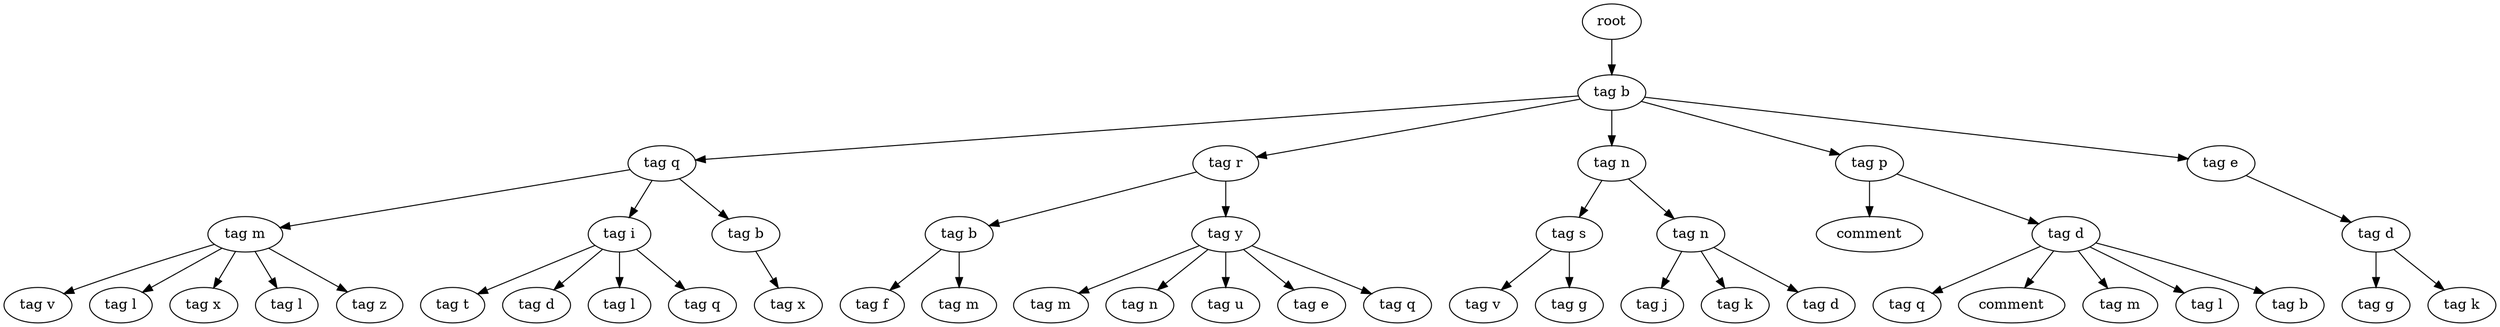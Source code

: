 digraph Tree{
0[label="root"];
0->00
00[label="tag b"];
00->000
000[label="tag q"];
000->0000
0000[label="tag m"];
0000->00000
00000[label="tag v"];
0000->00001
00001[label="tag l"];
0000->00002
00002[label="tag x"];
0000->00003
00003[label="tag l"];
0000->00004
00004[label="tag z"];
000->0001
0001[label="tag i"];
0001->00010
00010[label="tag t"];
0001->00011
00011[label="tag d"];
0001->00012
00012[label="tag l"];
0001->00013
00013[label="tag q"];
000->0002
0002[label="tag b"];
0002->00020
00020[label="tag x"];
00->001
001[label="tag r"];
001->0010
0010[label="tag b"];
0010->00100
00100[label="tag f"];
0010->00101
00101[label="tag m"];
001->0011
0011[label="tag y"];
0011->00110
00110[label="tag m"];
0011->00111
00111[label="tag n"];
0011->00112
00112[label="tag u"];
0011->00113
00113[label="tag e"];
0011->00114
00114[label="tag q"];
00->002
002[label="tag n"];
002->0020
0020[label="tag s"];
0020->00200
00200[label="tag v"];
0020->00201
00201[label="tag g"];
002->0021
0021[label="tag n"];
0021->00210
00210[label="tag j"];
0021->00211
00211[label="tag k"];
0021->00212
00212[label="tag d"];
00->003
003[label="tag p"];
003->0030
0030[label="comment"];
003->0031
0031[label="tag d"];
0031->00310
00310[label="tag q"];
0031->00311
00311[label="comment"];
0031->00312
00312[label="tag m"];
0031->00313
00313[label="tag l"];
0031->00314
00314[label="tag b"];
00->004
004[label="tag e"];
004->0040
0040[label="tag d"];
0040->00400
00400[label="tag g"];
0040->00401
00401[label="tag k"];
}
